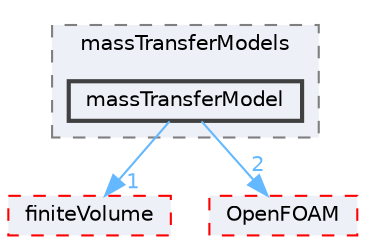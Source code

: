 digraph "src/phaseSystemModels/reactingEuler/multiphaseSystem/interfacialCompositionModels/massTransferModels/massTransferModel"
{
 // LATEX_PDF_SIZE
  bgcolor="transparent";
  edge [fontname=Helvetica,fontsize=10,labelfontname=Helvetica,labelfontsize=10];
  node [fontname=Helvetica,fontsize=10,shape=box,height=0.2,width=0.4];
  compound=true
  subgraph clusterdir_a4794796310765c689f03c8d327020cb {
    graph [ bgcolor="#edf0f7", pencolor="grey50", label="massTransferModels", fontname=Helvetica,fontsize=10 style="filled,dashed", URL="dir_a4794796310765c689f03c8d327020cb.html",tooltip=""]
  dir_a5077a971f9baff9220be15bdbf942c8 [label="massTransferModel", fillcolor="#edf0f7", color="grey25", style="filled,bold", URL="dir_a5077a971f9baff9220be15bdbf942c8.html",tooltip=""];
  }
  dir_9bd15774b555cf7259a6fa18f99fe99b [label="finiteVolume", fillcolor="#edf0f7", color="red", style="filled,dashed", URL="dir_9bd15774b555cf7259a6fa18f99fe99b.html",tooltip=""];
  dir_c5473ff19b20e6ec4dfe5c310b3778a8 [label="OpenFOAM", fillcolor="#edf0f7", color="red", style="filled,dashed", URL="dir_c5473ff19b20e6ec4dfe5c310b3778a8.html",tooltip=""];
  dir_a5077a971f9baff9220be15bdbf942c8->dir_9bd15774b555cf7259a6fa18f99fe99b [headlabel="1", labeldistance=1.5 headhref="dir_002323_001387.html" href="dir_002323_001387.html" color="steelblue1" fontcolor="steelblue1"];
  dir_a5077a971f9baff9220be15bdbf942c8->dir_c5473ff19b20e6ec4dfe5c310b3778a8 [headlabel="2", labeldistance=1.5 headhref="dir_002323_002695.html" href="dir_002323_002695.html" color="steelblue1" fontcolor="steelblue1"];
}
